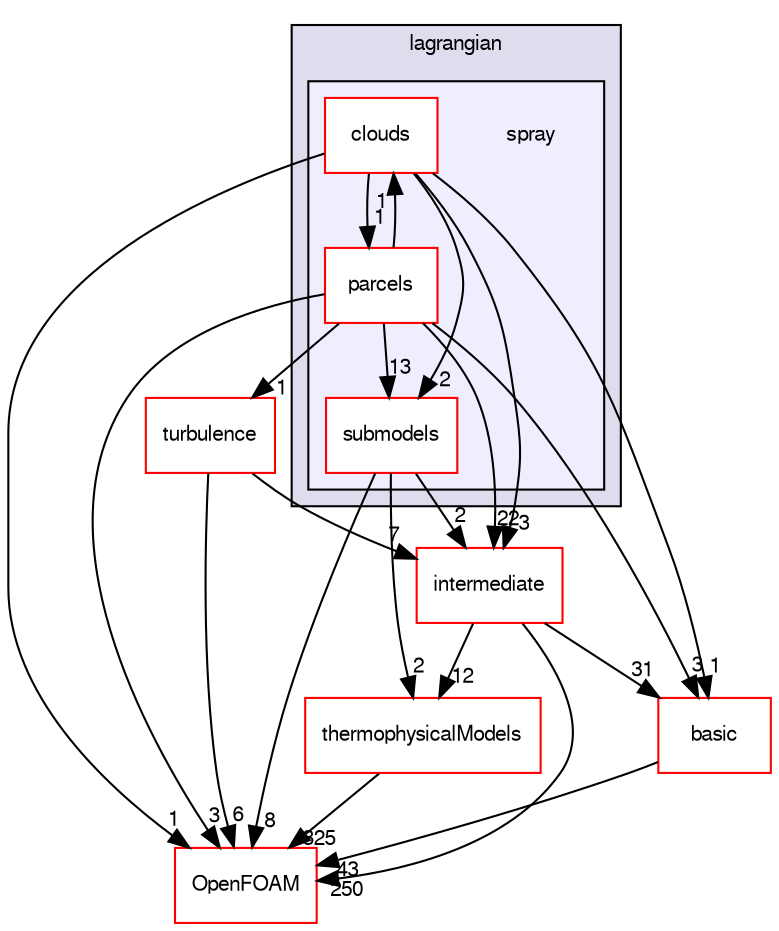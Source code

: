 digraph "src/lagrangian/spray" {
  bgcolor=transparent;
  compound=true
  node [ fontsize="10", fontname="FreeSans"];
  edge [ labelfontsize="10", labelfontname="FreeSans"];
  subgraph clusterdir_f8c25efc4b6f6a8502a42d5af7554d23 {
    graph [ bgcolor="#ddddee", pencolor="black", label="lagrangian" fontname="FreeSans", fontsize="10", URL="dir_f8c25efc4b6f6a8502a42d5af7554d23.html"]
  subgraph clusterdir_3b5845e7b77836e95b25ac2dbb8dfd76 {
    graph [ bgcolor="#eeeeff", pencolor="black", label="" URL="dir_3b5845e7b77836e95b25ac2dbb8dfd76.html"];
    dir_3b5845e7b77836e95b25ac2dbb8dfd76 [shape=plaintext label="spray"];
    dir_ed7d07d36d0c4a75c3b032fd5363667e [shape=box label="clouds" color="red" fillcolor="white" style="filled" URL="dir_ed7d07d36d0c4a75c3b032fd5363667e.html"];
    dir_46bcd1cc5ad1266aa843ad36266de079 [shape=box label="parcels" color="red" fillcolor="white" style="filled" URL="dir_46bcd1cc5ad1266aa843ad36266de079.html"];
    dir_03a209607acdac05f1cb82250460b2d6 [shape=box label="submodels" color="red" fillcolor="white" style="filled" URL="dir_03a209607acdac05f1cb82250460b2d6.html"];
  }
  }
  dir_43bc749440adff70c5addf058ea4a468 [shape=box label="turbulence" color="red" URL="dir_43bc749440adff70c5addf058ea4a468.html"];
  dir_d3c32a493136c130c1f0d51f4f35c297 [shape=box label="intermediate" color="red" URL="dir_d3c32a493136c130c1f0d51f4f35c297.html"];
  dir_2778d089ec5c4f66810b11f753867003 [shape=box label="thermophysicalModels" color="red" URL="dir_2778d089ec5c4f66810b11f753867003.html"];
  dir_c5473ff19b20e6ec4dfe5c310b3778a8 [shape=box label="OpenFOAM" color="red" URL="dir_c5473ff19b20e6ec4dfe5c310b3778a8.html"];
  dir_584e0ab0901b4327f36f4285cac7f2f8 [shape=box label="basic" color="red" URL="dir_584e0ab0901b4327f36f4285cac7f2f8.html"];
  dir_46bcd1cc5ad1266aa843ad36266de079->dir_43bc749440adff70c5addf058ea4a468 [headlabel="1", labeldistance=1.5 headhref="dir_001513_001291.html"];
  dir_46bcd1cc5ad1266aa843ad36266de079->dir_d3c32a493136c130c1f0d51f4f35c297 [headlabel="22", labeldistance=1.5 headhref="dir_001513_001214.html"];
  dir_46bcd1cc5ad1266aa843ad36266de079->dir_ed7d07d36d0c4a75c3b032fd5363667e [headlabel="1", labeldistance=1.5 headhref="dir_001513_001506.html"];
  dir_46bcd1cc5ad1266aa843ad36266de079->dir_03a209607acdac05f1cb82250460b2d6 [headlabel="13", labeldistance=1.5 headhref="dir_001513_001519.html"];
  dir_46bcd1cc5ad1266aa843ad36266de079->dir_c5473ff19b20e6ec4dfe5c310b3778a8 [headlabel="3", labeldistance=1.5 headhref="dir_001513_001732.html"];
  dir_46bcd1cc5ad1266aa843ad36266de079->dir_584e0ab0901b4327f36f4285cac7f2f8 [headlabel="3", labeldistance=1.5 headhref="dir_001513_001191.html"];
  dir_43bc749440adff70c5addf058ea4a468->dir_d3c32a493136c130c1f0d51f4f35c297 [headlabel="7", labeldistance=1.5 headhref="dir_001291_001214.html"];
  dir_43bc749440adff70c5addf058ea4a468->dir_c5473ff19b20e6ec4dfe5c310b3778a8 [headlabel="6", labeldistance=1.5 headhref="dir_001291_001732.html"];
  dir_d3c32a493136c130c1f0d51f4f35c297->dir_2778d089ec5c4f66810b11f753867003 [headlabel="12", labeldistance=1.5 headhref="dir_001214_001070.html"];
  dir_d3c32a493136c130c1f0d51f4f35c297->dir_c5473ff19b20e6ec4dfe5c310b3778a8 [headlabel="250", labeldistance=1.5 headhref="dir_001214_001732.html"];
  dir_d3c32a493136c130c1f0d51f4f35c297->dir_584e0ab0901b4327f36f4285cac7f2f8 [headlabel="31", labeldistance=1.5 headhref="dir_001214_001191.html"];
  dir_ed7d07d36d0c4a75c3b032fd5363667e->dir_46bcd1cc5ad1266aa843ad36266de079 [headlabel="1", labeldistance=1.5 headhref="dir_001506_001513.html"];
  dir_ed7d07d36d0c4a75c3b032fd5363667e->dir_d3c32a493136c130c1f0d51f4f35c297 [headlabel="3", labeldistance=1.5 headhref="dir_001506_001214.html"];
  dir_ed7d07d36d0c4a75c3b032fd5363667e->dir_03a209607acdac05f1cb82250460b2d6 [headlabel="2", labeldistance=1.5 headhref="dir_001506_001519.html"];
  dir_ed7d07d36d0c4a75c3b032fd5363667e->dir_c5473ff19b20e6ec4dfe5c310b3778a8 [headlabel="1", labeldistance=1.5 headhref="dir_001506_001732.html"];
  dir_ed7d07d36d0c4a75c3b032fd5363667e->dir_584e0ab0901b4327f36f4285cac7f2f8 [headlabel="1", labeldistance=1.5 headhref="dir_001506_001191.html"];
  dir_03a209607acdac05f1cb82250460b2d6->dir_d3c32a493136c130c1f0d51f4f35c297 [headlabel="2", labeldistance=1.5 headhref="dir_001519_001214.html"];
  dir_03a209607acdac05f1cb82250460b2d6->dir_2778d089ec5c4f66810b11f753867003 [headlabel="2", labeldistance=1.5 headhref="dir_001519_001070.html"];
  dir_03a209607acdac05f1cb82250460b2d6->dir_c5473ff19b20e6ec4dfe5c310b3778a8 [headlabel="8", labeldistance=1.5 headhref="dir_001519_001732.html"];
  dir_2778d089ec5c4f66810b11f753867003->dir_c5473ff19b20e6ec4dfe5c310b3778a8 [headlabel="325", labeldistance=1.5 headhref="dir_001070_001732.html"];
  dir_584e0ab0901b4327f36f4285cac7f2f8->dir_c5473ff19b20e6ec4dfe5c310b3778a8 [headlabel="43", labeldistance=1.5 headhref="dir_001191_001732.html"];
}
